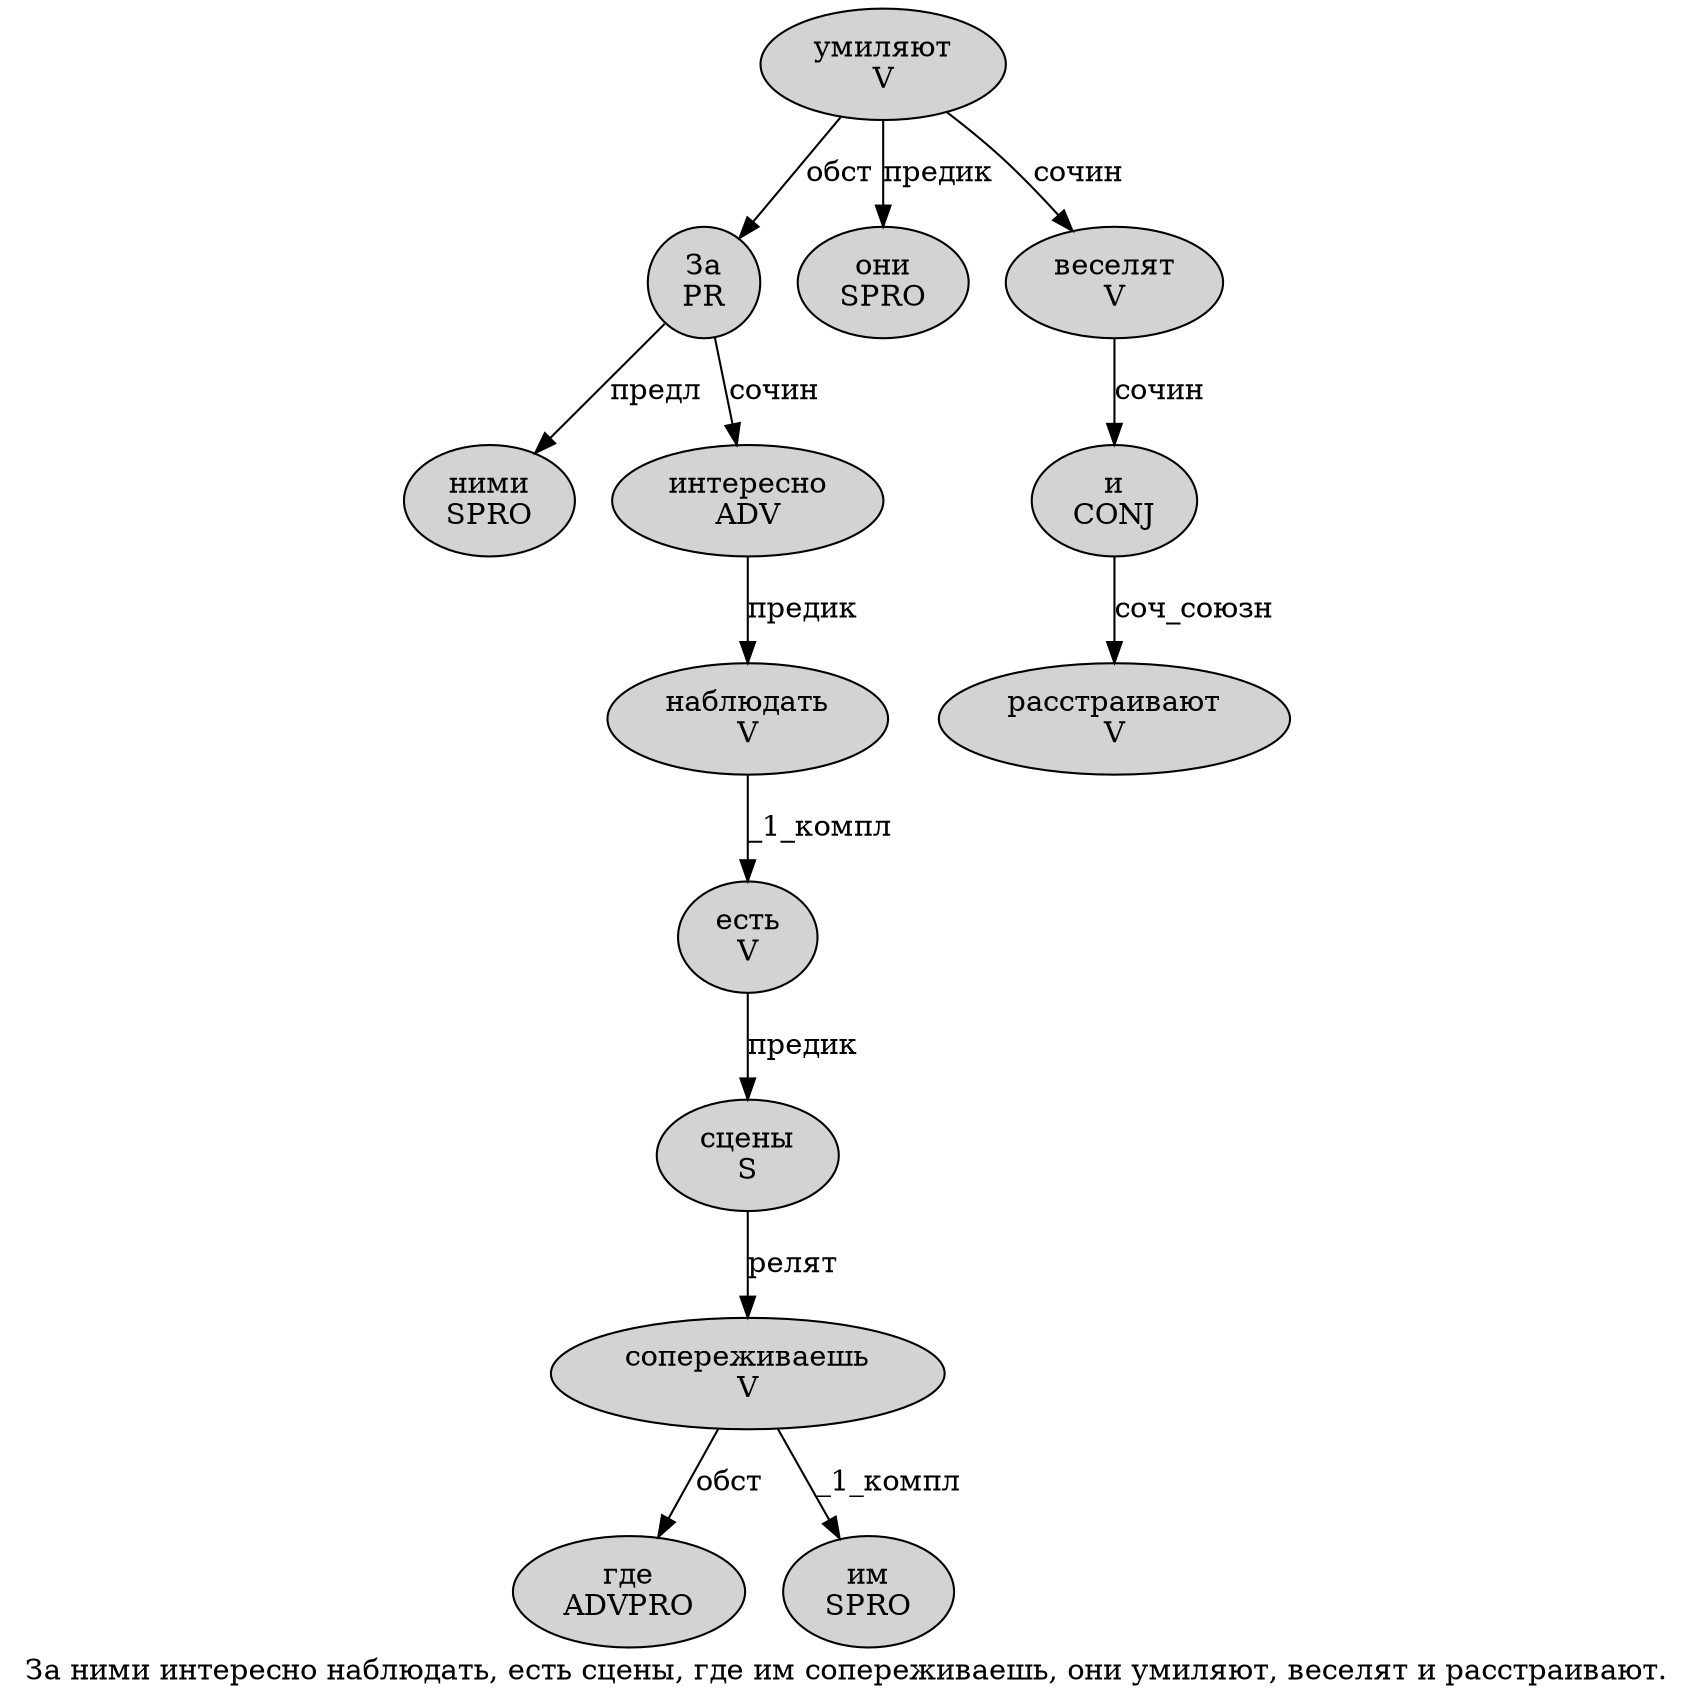 digraph SENTENCE_4648 {
	graph [label="За ними интересно наблюдать, есть сцены, где им сопереживаешь, они умиляют, веселят и расстраивают."]
	node [style=filled]
		0 [label="За
PR" color="" fillcolor=lightgray penwidth=1 shape=ellipse]
		1 [label="ними
SPRO" color="" fillcolor=lightgray penwidth=1 shape=ellipse]
		2 [label="интересно
ADV" color="" fillcolor=lightgray penwidth=1 shape=ellipse]
		3 [label="наблюдать
V" color="" fillcolor=lightgray penwidth=1 shape=ellipse]
		5 [label="есть
V" color="" fillcolor=lightgray penwidth=1 shape=ellipse]
		6 [label="сцены
S" color="" fillcolor=lightgray penwidth=1 shape=ellipse]
		8 [label="где
ADVPRO" color="" fillcolor=lightgray penwidth=1 shape=ellipse]
		9 [label="им
SPRO" color="" fillcolor=lightgray penwidth=1 shape=ellipse]
		10 [label="сопереживаешь
V" color="" fillcolor=lightgray penwidth=1 shape=ellipse]
		12 [label="они
SPRO" color="" fillcolor=lightgray penwidth=1 shape=ellipse]
		13 [label="умиляют
V" color="" fillcolor=lightgray penwidth=1 shape=ellipse]
		15 [label="веселят
V" color="" fillcolor=lightgray penwidth=1 shape=ellipse]
		16 [label="и
CONJ" color="" fillcolor=lightgray penwidth=1 shape=ellipse]
		17 [label="расстраивают
V" color="" fillcolor=lightgray penwidth=1 shape=ellipse]
			10 -> 8 [label="обст"]
			10 -> 9 [label="_1_компл"]
			6 -> 10 [label="релят"]
			2 -> 3 [label="предик"]
			3 -> 5 [label="_1_компл"]
			15 -> 16 [label="сочин"]
			0 -> 1 [label="предл"]
			0 -> 2 [label="сочин"]
			13 -> 0 [label="обст"]
			13 -> 12 [label="предик"]
			13 -> 15 [label="сочин"]
			5 -> 6 [label="предик"]
			16 -> 17 [label="соч_союзн"]
}